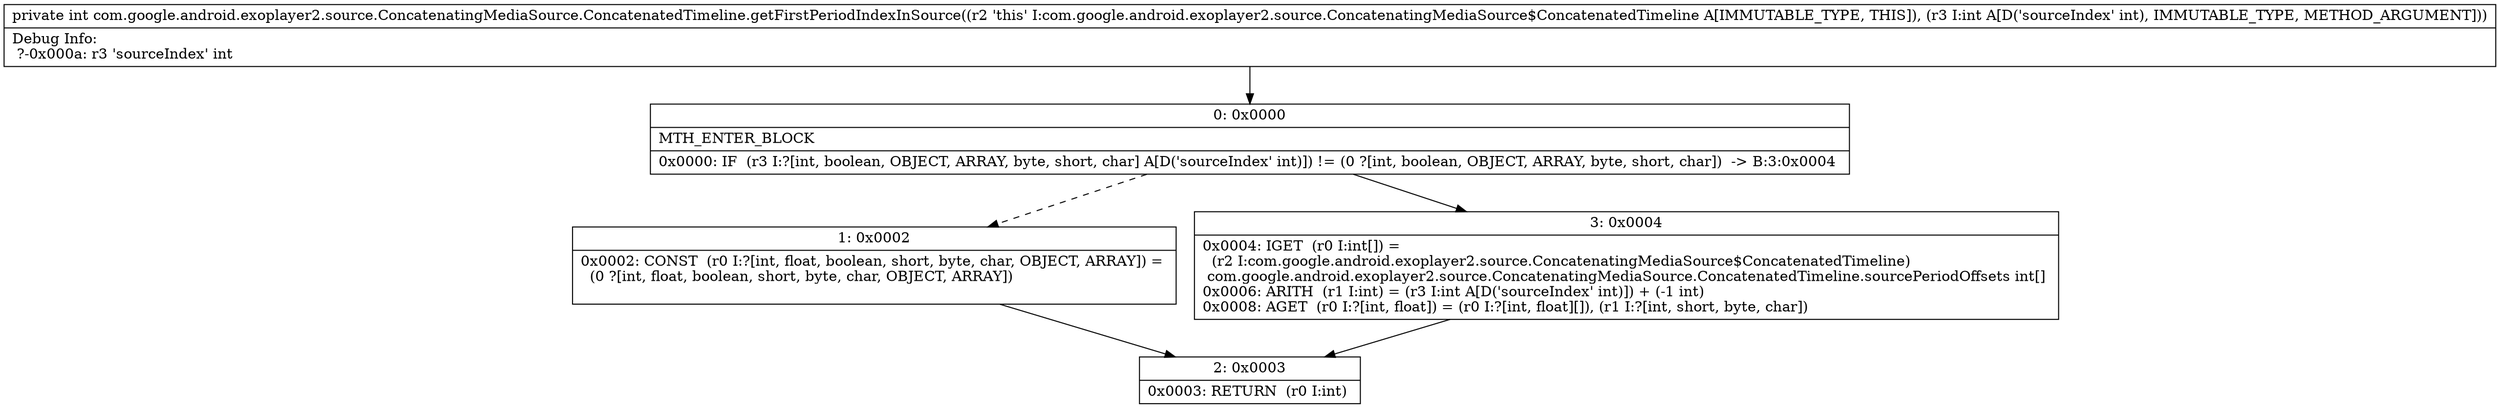 digraph "CFG forcom.google.android.exoplayer2.source.ConcatenatingMediaSource.ConcatenatedTimeline.getFirstPeriodIndexInSource(I)I" {
Node_0 [shape=record,label="{0\:\ 0x0000|MTH_ENTER_BLOCK\l|0x0000: IF  (r3 I:?[int, boolean, OBJECT, ARRAY, byte, short, char] A[D('sourceIndex' int)]) != (0 ?[int, boolean, OBJECT, ARRAY, byte, short, char])  \-\> B:3:0x0004 \l}"];
Node_1 [shape=record,label="{1\:\ 0x0002|0x0002: CONST  (r0 I:?[int, float, boolean, short, byte, char, OBJECT, ARRAY]) = \l  (0 ?[int, float, boolean, short, byte, char, OBJECT, ARRAY])\l \l}"];
Node_2 [shape=record,label="{2\:\ 0x0003|0x0003: RETURN  (r0 I:int) \l}"];
Node_3 [shape=record,label="{3\:\ 0x0004|0x0004: IGET  (r0 I:int[]) = \l  (r2 I:com.google.android.exoplayer2.source.ConcatenatingMediaSource$ConcatenatedTimeline)\l com.google.android.exoplayer2.source.ConcatenatingMediaSource.ConcatenatedTimeline.sourcePeriodOffsets int[] \l0x0006: ARITH  (r1 I:int) = (r3 I:int A[D('sourceIndex' int)]) + (\-1 int) \l0x0008: AGET  (r0 I:?[int, float]) = (r0 I:?[int, float][]), (r1 I:?[int, short, byte, char]) \l}"];
MethodNode[shape=record,label="{private int com.google.android.exoplayer2.source.ConcatenatingMediaSource.ConcatenatedTimeline.getFirstPeriodIndexInSource((r2 'this' I:com.google.android.exoplayer2.source.ConcatenatingMediaSource$ConcatenatedTimeline A[IMMUTABLE_TYPE, THIS]), (r3 I:int A[D('sourceIndex' int), IMMUTABLE_TYPE, METHOD_ARGUMENT]))  | Debug Info:\l  ?\-0x000a: r3 'sourceIndex' int\l}"];
MethodNode -> Node_0;
Node_0 -> Node_1[style=dashed];
Node_0 -> Node_3;
Node_1 -> Node_2;
Node_3 -> Node_2;
}

